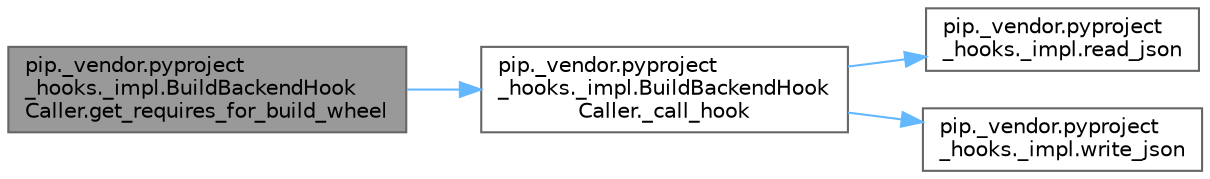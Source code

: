 digraph "pip._vendor.pyproject_hooks._impl.BuildBackendHookCaller.get_requires_for_build_wheel"
{
 // LATEX_PDF_SIZE
  bgcolor="transparent";
  edge [fontname=Helvetica,fontsize=10,labelfontname=Helvetica,labelfontsize=10];
  node [fontname=Helvetica,fontsize=10,shape=box,height=0.2,width=0.4];
  rankdir="LR";
  Node1 [id="Node000001",label="pip._vendor.pyproject\l_hooks._impl.BuildBackendHook\lCaller.get_requires_for_build_wheel",height=0.2,width=0.4,color="gray40", fillcolor="grey60", style="filled", fontcolor="black",tooltip=" "];
  Node1 -> Node2 [id="edge1_Node000001_Node000002",color="steelblue1",style="solid",tooltip=" "];
  Node2 [id="Node000002",label="pip._vendor.pyproject\l_hooks._impl.BuildBackendHook\lCaller._call_hook",height=0.2,width=0.4,color="grey40", fillcolor="white", style="filled",URL="$classpip_1_1__vendor_1_1pyproject__hooks_1_1__impl_1_1_build_backend_hook_caller.html#a2815f2cbc3ae848ed5e727791b22fd7c",tooltip=" "];
  Node2 -> Node3 [id="edge2_Node000002_Node000003",color="steelblue1",style="solid",tooltip=" "];
  Node3 [id="Node000003",label="pip._vendor.pyproject\l_hooks._impl.read_json",height=0.2,width=0.4,color="grey40", fillcolor="white", style="filled",URL="$namespacepip_1_1__vendor_1_1pyproject__hooks_1_1__impl.html#a731bea72269301821f6af281b9f3ec0f",tooltip=" "];
  Node2 -> Node4 [id="edge3_Node000002_Node000004",color="steelblue1",style="solid",tooltip=" "];
  Node4 [id="Node000004",label="pip._vendor.pyproject\l_hooks._impl.write_json",height=0.2,width=0.4,color="grey40", fillcolor="white", style="filled",URL="$namespacepip_1_1__vendor_1_1pyproject__hooks_1_1__impl.html#adb643ac2aaed36ed0d2afacceb262128",tooltip=" "];
}
